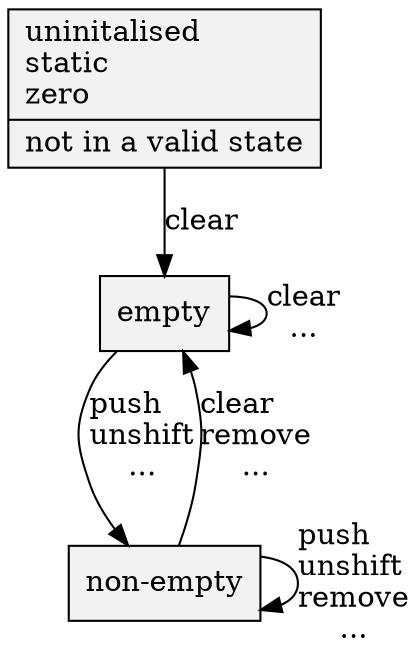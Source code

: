 digraph {
	fontface=modern;
	node [shape=record, style=filled, fillcolor="Gray95"];
	null [label="{uninitalised\lstatic\lzero\l|not in a valid state}"];
	empty;
	full [label="non-empty"];
	null -> empty [label="clear\l"];
	#empty -> empty [style=invis];
	empty -> empty [label="clear\l..."];
	empty -> full [label="push\lunshift\l..."];
	full -> empty [label="clear\lremove\l..."];
	full -> full [label="push\lunshift\lremove\l..."];
	#{ rank=same; empty; full; }
}
